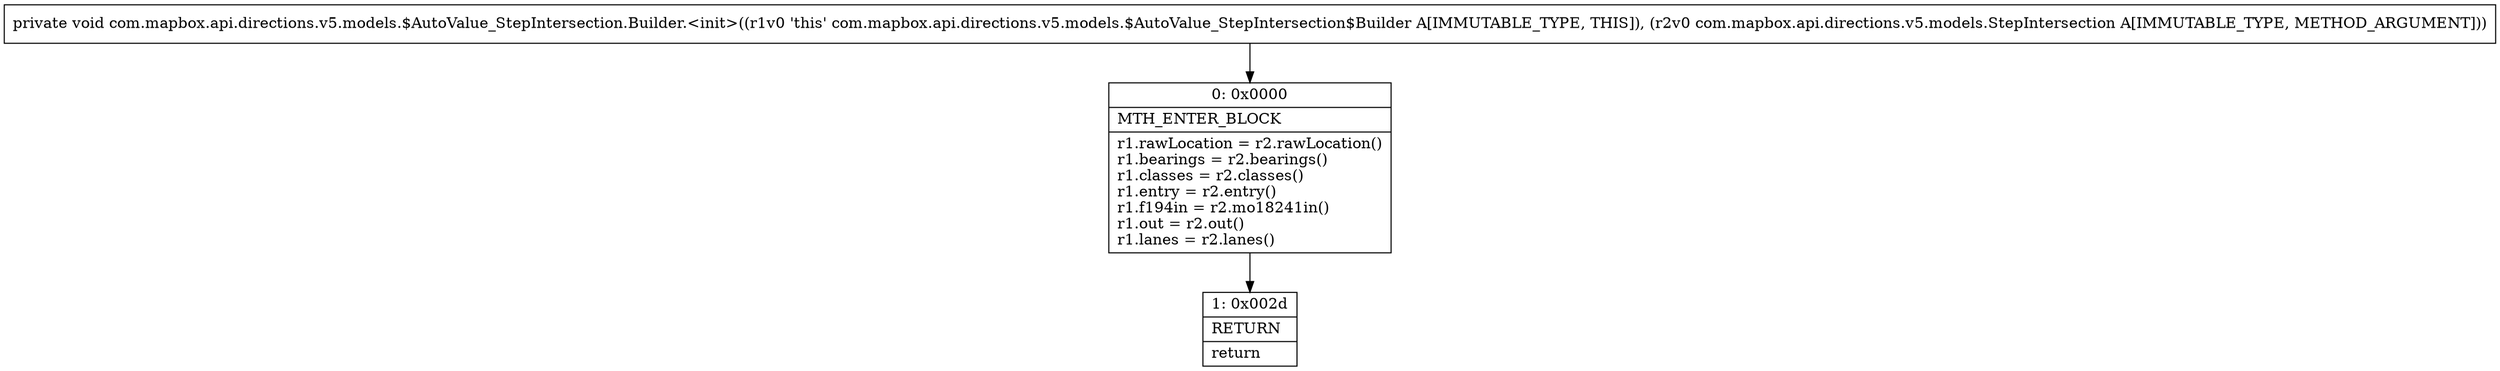 digraph "CFG forcom.mapbox.api.directions.v5.models.$AutoValue_StepIntersection.Builder.\<init\>(Lcom\/mapbox\/api\/directions\/v5\/models\/StepIntersection;)V" {
Node_0 [shape=record,label="{0\:\ 0x0000|MTH_ENTER_BLOCK\l|r1.rawLocation = r2.rawLocation()\lr1.bearings = r2.bearings()\lr1.classes = r2.classes()\lr1.entry = r2.entry()\lr1.f194in = r2.mo18241in()\lr1.out = r2.out()\lr1.lanes = r2.lanes()\l}"];
Node_1 [shape=record,label="{1\:\ 0x002d|RETURN\l|return\l}"];
MethodNode[shape=record,label="{private void com.mapbox.api.directions.v5.models.$AutoValue_StepIntersection.Builder.\<init\>((r1v0 'this' com.mapbox.api.directions.v5.models.$AutoValue_StepIntersection$Builder A[IMMUTABLE_TYPE, THIS]), (r2v0 com.mapbox.api.directions.v5.models.StepIntersection A[IMMUTABLE_TYPE, METHOD_ARGUMENT])) }"];
MethodNode -> Node_0;
Node_0 -> Node_1;
}

